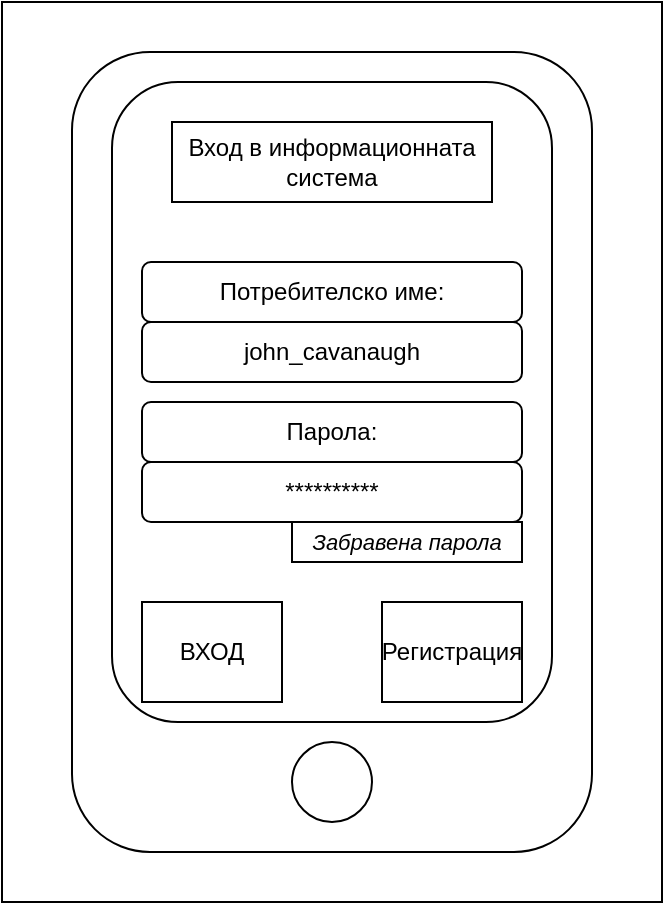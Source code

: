 <mxfile version="26.0.10">
  <diagram name="Page-1" id="24YDpVziIG8_QqVgO1ZK">
    <mxGraphModel dx="1235" dy="594" grid="1" gridSize="10" guides="1" tooltips="1" connect="1" arrows="1" fold="1" page="1" pageScale="1" pageWidth="850" pageHeight="1100" math="0" shadow="0">
      <root>
        <mxCell id="0" />
        <mxCell id="1" parent="0" />
        <mxCell id="WnxE_0I-OGD6MjOSD7vg-1" value="" style="rounded=0;whiteSpace=wrap;html=1;" vertex="1" parent="1">
          <mxGeometry x="270" y="170" width="330" height="450" as="geometry" />
        </mxCell>
        <mxCell id="WnxE_0I-OGD6MjOSD7vg-2" value="" style="rounded=1;whiteSpace=wrap;html=1;" vertex="1" parent="1">
          <mxGeometry x="305" y="195" width="260" height="400" as="geometry" />
        </mxCell>
        <mxCell id="WnxE_0I-OGD6MjOSD7vg-3" value="" style="rounded=1;whiteSpace=wrap;html=1;" vertex="1" parent="1">
          <mxGeometry x="325" y="210" width="220" height="320" as="geometry" />
        </mxCell>
        <mxCell id="WnxE_0I-OGD6MjOSD7vg-4" value="Вход в информационната система" style="rounded=0;whiteSpace=wrap;html=1;" vertex="1" parent="1">
          <mxGeometry x="355" y="230" width="160" height="40" as="geometry" />
        </mxCell>
        <mxCell id="WnxE_0I-OGD6MjOSD7vg-5" value="Потребителско име:" style="rounded=1;whiteSpace=wrap;html=1;" vertex="1" parent="1">
          <mxGeometry x="340" y="300" width="190" height="30" as="geometry" />
        </mxCell>
        <mxCell id="WnxE_0I-OGD6MjOSD7vg-7" value="" style="ellipse;whiteSpace=wrap;html=1;aspect=fixed;" vertex="1" parent="1">
          <mxGeometry x="415" y="540" width="40" height="40" as="geometry" />
        </mxCell>
        <mxCell id="WnxE_0I-OGD6MjOSD7vg-8" value="ВХОД" style="rounded=0;whiteSpace=wrap;html=1;" vertex="1" parent="1">
          <mxGeometry x="340" y="470" width="70" height="50" as="geometry" />
        </mxCell>
        <mxCell id="WnxE_0I-OGD6MjOSD7vg-11" value="john_cavanaugh" style="rounded=1;whiteSpace=wrap;html=1;" vertex="1" parent="1">
          <mxGeometry x="340" y="330" width="190" height="30" as="geometry" />
        </mxCell>
        <mxCell id="WnxE_0I-OGD6MjOSD7vg-12" value="Парола:" style="rounded=1;whiteSpace=wrap;html=1;" vertex="1" parent="1">
          <mxGeometry x="340" y="370" width="190" height="30" as="geometry" />
        </mxCell>
        <mxCell id="WnxE_0I-OGD6MjOSD7vg-13" value="**********" style="rounded=1;whiteSpace=wrap;html=1;" vertex="1" parent="1">
          <mxGeometry x="340" y="400" width="190" height="30" as="geometry" />
        </mxCell>
        <mxCell id="WnxE_0I-OGD6MjOSD7vg-14" value="Регистрация" style="rounded=0;whiteSpace=wrap;html=1;" vertex="1" parent="1">
          <mxGeometry x="460" y="470" width="70" height="50" as="geometry" />
        </mxCell>
        <mxCell id="WnxE_0I-OGD6MjOSD7vg-15" value="&lt;i&gt;&lt;font style=&quot;font-size: 11px;&quot;&gt;Забравена парола&lt;/font&gt;&lt;/i&gt;" style="rounded=0;whiteSpace=wrap;html=1;" vertex="1" parent="1">
          <mxGeometry x="415" y="430" width="115" height="20" as="geometry" />
        </mxCell>
      </root>
    </mxGraphModel>
  </diagram>
</mxfile>
